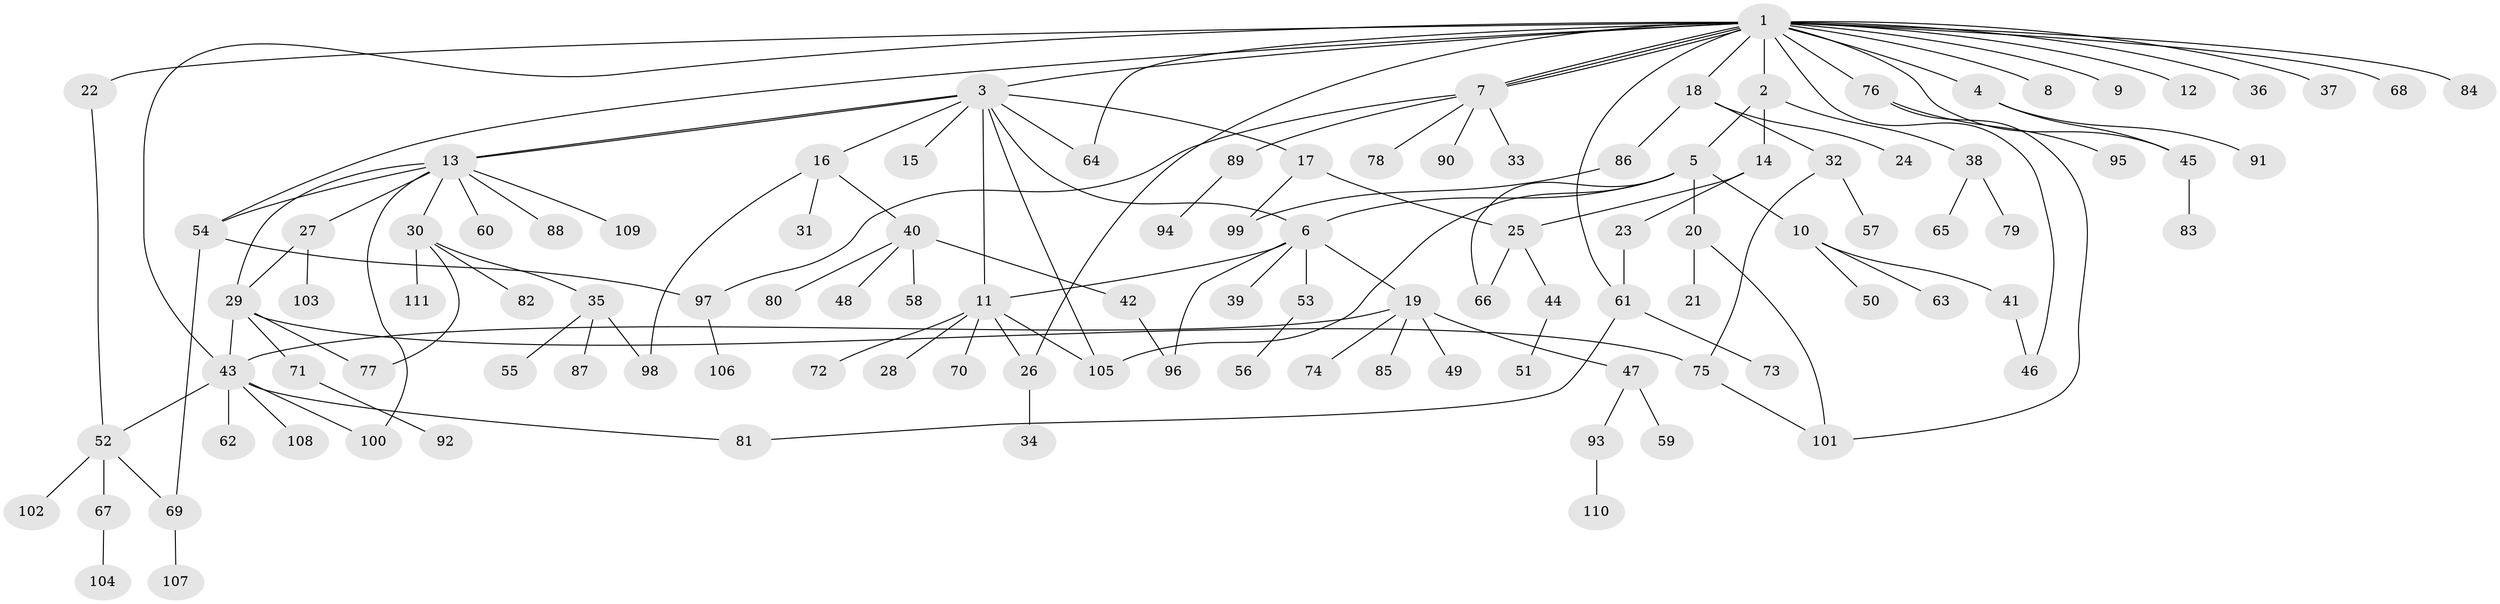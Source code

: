 // coarse degree distribution, {25: 0.011904761904761904, 16: 0.011904761904761904, 2: 0.13095238095238096, 11: 0.011904761904761904, 7: 0.011904761904761904, 1: 0.5357142857142857, 4: 0.10714285714285714, 8: 0.023809523809523808, 3: 0.11904761904761904, 5: 0.023809523809523808, 6: 0.011904761904761904}
// Generated by graph-tools (version 1.1) at 2025/23/03/03/25 07:23:53]
// undirected, 111 vertices, 140 edges
graph export_dot {
graph [start="1"]
  node [color=gray90,style=filled];
  1;
  2;
  3;
  4;
  5;
  6;
  7;
  8;
  9;
  10;
  11;
  12;
  13;
  14;
  15;
  16;
  17;
  18;
  19;
  20;
  21;
  22;
  23;
  24;
  25;
  26;
  27;
  28;
  29;
  30;
  31;
  32;
  33;
  34;
  35;
  36;
  37;
  38;
  39;
  40;
  41;
  42;
  43;
  44;
  45;
  46;
  47;
  48;
  49;
  50;
  51;
  52;
  53;
  54;
  55;
  56;
  57;
  58;
  59;
  60;
  61;
  62;
  63;
  64;
  65;
  66;
  67;
  68;
  69;
  70;
  71;
  72;
  73;
  74;
  75;
  76;
  77;
  78;
  79;
  80;
  81;
  82;
  83;
  84;
  85;
  86;
  87;
  88;
  89;
  90;
  91;
  92;
  93;
  94;
  95;
  96;
  97;
  98;
  99;
  100;
  101;
  102;
  103;
  104;
  105;
  106;
  107;
  108;
  109;
  110;
  111;
  1 -- 2;
  1 -- 3;
  1 -- 4;
  1 -- 7;
  1 -- 7;
  1 -- 7;
  1 -- 8;
  1 -- 9;
  1 -- 12;
  1 -- 18;
  1 -- 22;
  1 -- 26;
  1 -- 36;
  1 -- 37;
  1 -- 43;
  1 -- 45;
  1 -- 46;
  1 -- 54;
  1 -- 61;
  1 -- 64;
  1 -- 68;
  1 -- 76;
  1 -- 84;
  2 -- 5;
  2 -- 14;
  2 -- 38;
  3 -- 6;
  3 -- 11;
  3 -- 13;
  3 -- 13;
  3 -- 15;
  3 -- 16;
  3 -- 17;
  3 -- 64;
  3 -- 105;
  4 -- 45;
  4 -- 91;
  5 -- 6;
  5 -- 10;
  5 -- 20;
  5 -- 66;
  5 -- 105;
  6 -- 11;
  6 -- 19;
  6 -- 39;
  6 -- 53;
  6 -- 96;
  7 -- 33;
  7 -- 78;
  7 -- 89;
  7 -- 90;
  7 -- 97;
  10 -- 41;
  10 -- 50;
  10 -- 63;
  11 -- 26;
  11 -- 28;
  11 -- 70;
  11 -- 72;
  11 -- 105;
  13 -- 27;
  13 -- 29;
  13 -- 30;
  13 -- 54;
  13 -- 60;
  13 -- 88;
  13 -- 100;
  13 -- 109;
  14 -- 23;
  14 -- 25;
  16 -- 31;
  16 -- 40;
  16 -- 98;
  17 -- 25;
  17 -- 99;
  18 -- 24;
  18 -- 32;
  18 -- 86;
  19 -- 43;
  19 -- 47;
  19 -- 49;
  19 -- 74;
  19 -- 85;
  20 -- 21;
  20 -- 101;
  22 -- 52;
  23 -- 61;
  25 -- 44;
  25 -- 66;
  26 -- 34;
  27 -- 29;
  27 -- 103;
  29 -- 43;
  29 -- 71;
  29 -- 75;
  29 -- 77;
  30 -- 35;
  30 -- 77;
  30 -- 82;
  30 -- 111;
  32 -- 57;
  32 -- 75;
  35 -- 55;
  35 -- 87;
  35 -- 98;
  38 -- 65;
  38 -- 79;
  40 -- 42;
  40 -- 48;
  40 -- 58;
  40 -- 80;
  41 -- 46;
  42 -- 96;
  43 -- 52;
  43 -- 62;
  43 -- 81;
  43 -- 100;
  43 -- 108;
  44 -- 51;
  45 -- 83;
  47 -- 59;
  47 -- 93;
  52 -- 67;
  52 -- 69;
  52 -- 102;
  53 -- 56;
  54 -- 69;
  54 -- 97;
  61 -- 73;
  61 -- 81;
  67 -- 104;
  69 -- 107;
  71 -- 92;
  75 -- 101;
  76 -- 95;
  76 -- 101;
  86 -- 99;
  89 -- 94;
  93 -- 110;
  97 -- 106;
}
